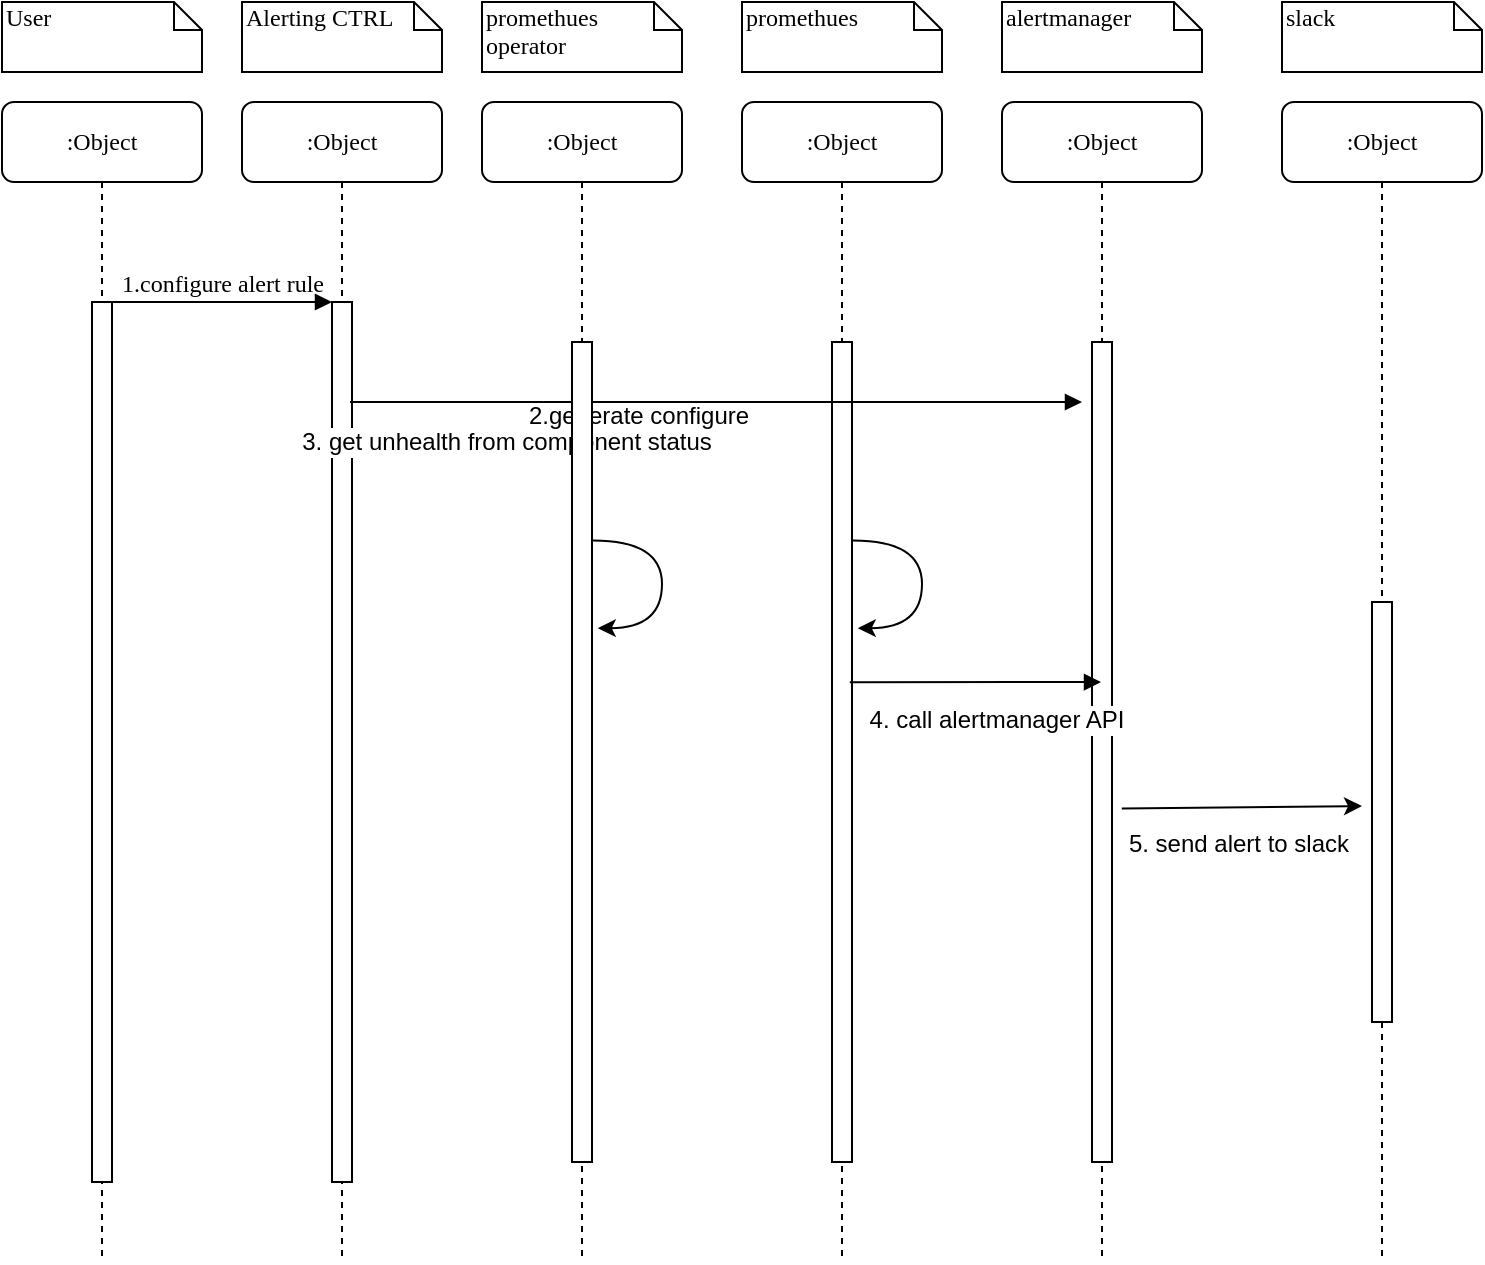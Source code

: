 <mxfile version="12.6.5" type="github">
  <diagram id="CEBkTKkAd9VMybs_fd6C" name="Page-1">
    <mxGraphModel dx="1373" dy="814" grid="1" gridSize="10" guides="1" tooltips="1" connect="1" arrows="1" fold="1" page="1" pageScale="1" pageWidth="827" pageHeight="1169" math="0" shadow="0">
      <root>
        <mxCell id="0"/>
        <mxCell id="1" parent="0"/>
        <mxCell id="VQfqHXgaRlEQjkRwhj_3-1" value=":Object" style="shape=umlLifeline;perimeter=lifelinePerimeter;whiteSpace=wrap;html=1;container=1;collapsible=0;recursiveResize=0;outlineConnect=0;rounded=1;shadow=0;comic=0;labelBackgroundColor=none;strokeWidth=1;fontFamily=Verdana;fontSize=12;align=center;" vertex="1" parent="1">
          <mxGeometry x="160" y="80" width="100" height="580" as="geometry"/>
        </mxCell>
        <mxCell id="VQfqHXgaRlEQjkRwhj_3-2" value="" style="html=1;points=[];perimeter=orthogonalPerimeter;rounded=0;shadow=0;comic=0;labelBackgroundColor=none;strokeWidth=1;fontFamily=Verdana;fontSize=12;align=center;" vertex="1" parent="VQfqHXgaRlEQjkRwhj_3-1">
          <mxGeometry x="45" y="100" width="10" height="440" as="geometry"/>
        </mxCell>
        <mxCell id="VQfqHXgaRlEQjkRwhj_3-3" value=":Object" style="shape=umlLifeline;perimeter=lifelinePerimeter;whiteSpace=wrap;html=1;container=1;collapsible=0;recursiveResize=0;outlineConnect=0;rounded=1;shadow=0;comic=0;labelBackgroundColor=none;strokeWidth=1;fontFamily=Verdana;fontSize=12;align=center;" vertex="1" parent="1">
          <mxGeometry x="410" y="80" width="100" height="580" as="geometry"/>
        </mxCell>
        <mxCell id="VQfqHXgaRlEQjkRwhj_3-4" value="" style="html=1;points=[];perimeter=orthogonalPerimeter;rounded=0;shadow=0;comic=0;labelBackgroundColor=none;strokeWidth=1;fontFamily=Verdana;fontSize=12;align=center;" vertex="1" parent="VQfqHXgaRlEQjkRwhj_3-3">
          <mxGeometry x="45" y="120" width="10" height="410" as="geometry"/>
        </mxCell>
        <mxCell id="VQfqHXgaRlEQjkRwhj_3-5" value="" style="curved=1;endArrow=classic;html=1;exitX=0.989;exitY=0.242;exitDx=0;exitDy=0;exitPerimeter=0;entryX=1.289;entryY=0.349;entryDx=0;entryDy=0;entryPerimeter=0;" edge="1" parent="VQfqHXgaRlEQjkRwhj_3-3" source="VQfqHXgaRlEQjkRwhj_3-4" target="VQfqHXgaRlEQjkRwhj_3-4">
          <mxGeometry width="50" height="50" relative="1" as="geometry">
            <mxPoint x="-300" y="650" as="sourcePoint"/>
            <mxPoint x="-250" y="600" as="targetPoint"/>
            <Array as="points">
              <mxPoint x="90" y="219"/>
              <mxPoint x="90" y="263"/>
            </Array>
          </mxGeometry>
        </mxCell>
        <mxCell id="VQfqHXgaRlEQjkRwhj_3-6" value=":Object" style="shape=umlLifeline;perimeter=lifelinePerimeter;whiteSpace=wrap;html=1;container=1;collapsible=0;recursiveResize=0;outlineConnect=0;rounded=1;shadow=0;comic=0;labelBackgroundColor=none;strokeWidth=1;fontFamily=Verdana;fontSize=12;align=center;" vertex="1" parent="1">
          <mxGeometry x="540" y="80" width="100" height="580" as="geometry"/>
        </mxCell>
        <mxCell id="VQfqHXgaRlEQjkRwhj_3-7" value="" style="html=1;points=[];perimeter=orthogonalPerimeter;rounded=0;shadow=0;comic=0;labelBackgroundColor=none;strokeWidth=1;fontFamily=Verdana;fontSize=12;align=center;" vertex="1" parent="VQfqHXgaRlEQjkRwhj_3-6">
          <mxGeometry x="45" y="120" width="10" height="410" as="geometry"/>
        </mxCell>
        <mxCell id="VQfqHXgaRlEQjkRwhj_3-8" value=":Object" style="shape=umlLifeline;perimeter=lifelinePerimeter;whiteSpace=wrap;html=1;container=1;collapsible=0;recursiveResize=0;outlineConnect=0;rounded=1;shadow=0;comic=0;labelBackgroundColor=none;strokeWidth=1;fontFamily=Verdana;fontSize=12;align=center;" vertex="1" parent="1">
          <mxGeometry x="680" y="80" width="100" height="580" as="geometry"/>
        </mxCell>
        <mxCell id="VQfqHXgaRlEQjkRwhj_3-9" value="" style="html=1;points=[];perimeter=orthogonalPerimeter;rounded=0;shadow=0;comic=0;labelBackgroundColor=none;strokeWidth=1;fontFamily=Verdana;fontSize=12;align=center;" vertex="1" parent="VQfqHXgaRlEQjkRwhj_3-8">
          <mxGeometry x="45" y="250" width="10" height="210" as="geometry"/>
        </mxCell>
        <mxCell id="VQfqHXgaRlEQjkRwhj_3-10" value=":Object" style="shape=umlLifeline;perimeter=lifelinePerimeter;whiteSpace=wrap;html=1;container=1;collapsible=0;recursiveResize=0;outlineConnect=0;rounded=1;shadow=0;comic=0;labelBackgroundColor=none;strokeWidth=1;fontFamily=Verdana;fontSize=12;align=center;" vertex="1" parent="1">
          <mxGeometry x="40" y="80" width="100" height="580" as="geometry"/>
        </mxCell>
        <mxCell id="VQfqHXgaRlEQjkRwhj_3-11" value="" style="html=1;points=[];perimeter=orthogonalPerimeter;rounded=0;shadow=0;comic=0;labelBackgroundColor=none;strokeWidth=1;fontFamily=Verdana;fontSize=12;align=center;" vertex="1" parent="VQfqHXgaRlEQjkRwhj_3-10">
          <mxGeometry x="45" y="100" width="10" height="440" as="geometry"/>
        </mxCell>
        <mxCell id="VQfqHXgaRlEQjkRwhj_3-12" value="1.configure alert rule" style="html=1;verticalAlign=bottom;endArrow=block;entryX=0;entryY=0;labelBackgroundColor=none;fontFamily=Verdana;fontSize=12;edgeStyle=elbowEdgeStyle;elbow=vertical;" edge="1" parent="1" source="VQfqHXgaRlEQjkRwhj_3-11" target="VQfqHXgaRlEQjkRwhj_3-2">
          <mxGeometry relative="1" as="geometry">
            <mxPoint x="220" y="190" as="sourcePoint"/>
          </mxGeometry>
        </mxCell>
        <mxCell id="VQfqHXgaRlEQjkRwhj_3-13" value="User" style="shape=note;whiteSpace=wrap;html=1;size=14;verticalAlign=top;align=left;spacingTop=-6;rounded=0;shadow=0;comic=0;labelBackgroundColor=none;strokeWidth=1;fontFamily=Verdana;fontSize=12" vertex="1" parent="1">
          <mxGeometry x="40" y="30" width="100" height="35" as="geometry"/>
        </mxCell>
        <mxCell id="VQfqHXgaRlEQjkRwhj_3-14" value="Alerting CTRL" style="shape=note;whiteSpace=wrap;html=1;size=14;verticalAlign=top;align=left;spacingTop=-6;rounded=0;shadow=0;comic=0;labelBackgroundColor=none;strokeWidth=1;fontFamily=Verdana;fontSize=12" vertex="1" parent="1">
          <mxGeometry x="160" y="30" width="100" height="35" as="geometry"/>
        </mxCell>
        <mxCell id="VQfqHXgaRlEQjkRwhj_3-15" value="promethues" style="shape=note;whiteSpace=wrap;html=1;size=14;verticalAlign=top;align=left;spacingTop=-6;rounded=0;shadow=0;comic=0;labelBackgroundColor=none;strokeWidth=1;fontFamily=Verdana;fontSize=12" vertex="1" parent="1">
          <mxGeometry x="410" y="30" width="100" height="35" as="geometry"/>
        </mxCell>
        <mxCell id="VQfqHXgaRlEQjkRwhj_3-16" value="alertmanager" style="shape=note;whiteSpace=wrap;html=1;size=14;verticalAlign=top;align=left;spacingTop=-6;rounded=0;shadow=0;comic=0;labelBackgroundColor=none;strokeWidth=1;fontFamily=Verdana;fontSize=12" vertex="1" parent="1">
          <mxGeometry x="540" y="30" width="100" height="35" as="geometry"/>
        </mxCell>
        <mxCell id="VQfqHXgaRlEQjkRwhj_3-17" value="slack" style="shape=note;whiteSpace=wrap;html=1;size=14;verticalAlign=top;align=left;spacingTop=-6;rounded=0;shadow=0;comic=0;labelBackgroundColor=none;strokeWidth=1;fontFamily=Verdana;fontSize=12" vertex="1" parent="1">
          <mxGeometry x="680" y="30" width="100" height="35" as="geometry"/>
        </mxCell>
        <mxCell id="VQfqHXgaRlEQjkRwhj_3-18" value="" style="html=1;verticalAlign=bottom;endArrow=block;labelBackgroundColor=none;fontFamily=Verdana;fontSize=12;edgeStyle=elbowEdgeStyle;elbow=vertical;" edge="1" parent="1">
          <mxGeometry x="0.684" y="-80" relative="1" as="geometry">
            <mxPoint x="214" y="230" as="sourcePoint"/>
            <mxPoint x="580" y="230" as="targetPoint"/>
            <Array as="points">
              <mxPoint x="360" y="230"/>
            </Array>
            <mxPoint as="offset"/>
          </mxGeometry>
        </mxCell>
        <mxCell id="VQfqHXgaRlEQjkRwhj_3-19" value="3. get unhealth from component status" style="text;html=1;align=center;verticalAlign=middle;resizable=0;points=[];labelBackgroundColor=#ffffff;" vertex="1" connectable="0" parent="VQfqHXgaRlEQjkRwhj_3-18">
          <mxGeometry x="-0.723" y="-1" relative="1" as="geometry">
            <mxPoint x="27" y="19" as="offset"/>
          </mxGeometry>
        </mxCell>
        <mxCell id="VQfqHXgaRlEQjkRwhj_3-20" value="2.generate configure" style="text;html=1;align=center;verticalAlign=middle;resizable=0;points=[];autosize=1;" vertex="1" parent="1">
          <mxGeometry x="293" y="227" width="130" height="20" as="geometry"/>
        </mxCell>
        <mxCell id="VQfqHXgaRlEQjkRwhj_3-21" value="" style="html=1;verticalAlign=bottom;endArrow=block;labelBackgroundColor=none;fontFamily=Verdana;fontSize=12;edgeStyle=elbowEdgeStyle;elbow=vertical;exitX=0.889;exitY=0.415;exitDx=0;exitDy=0;exitPerimeter=0;" edge="1" parent="1" source="VQfqHXgaRlEQjkRwhj_3-4" target="VQfqHXgaRlEQjkRwhj_3-6">
          <mxGeometry x="1" y="-176" relative="1" as="geometry">
            <mxPoint x="470" y="370" as="sourcePoint"/>
            <mxPoint x="440" y="391" as="targetPoint"/>
            <Array as="points">
              <mxPoint x="570" y="370"/>
              <mxPoint x="460" y="391"/>
            </Array>
            <mxPoint x="166" y="-117" as="offset"/>
          </mxGeometry>
        </mxCell>
        <mxCell id="VQfqHXgaRlEQjkRwhj_3-22" value="4. call alertmanager API" style="text;html=1;align=center;verticalAlign=middle;resizable=0;points=[];labelBackgroundColor=#ffffff;" vertex="1" connectable="0" parent="VQfqHXgaRlEQjkRwhj_3-21">
          <mxGeometry x="-0.723" y="-1" relative="1" as="geometry">
            <mxPoint x="56" y="18" as="offset"/>
          </mxGeometry>
        </mxCell>
        <mxCell id="VQfqHXgaRlEQjkRwhj_3-23" value="" style="endArrow=classic;html=1;exitX=1.489;exitY=0.569;exitDx=0;exitDy=0;exitPerimeter=0;" edge="1" parent="1" source="VQfqHXgaRlEQjkRwhj_3-7">
          <mxGeometry x="0.323" y="-18" width="50" height="50" relative="1" as="geometry">
            <mxPoint x="620" y="432" as="sourcePoint"/>
            <mxPoint x="720" y="432" as="targetPoint"/>
            <mxPoint as="offset"/>
          </mxGeometry>
        </mxCell>
        <mxCell id="VQfqHXgaRlEQjkRwhj_3-24" value="5. send alert to slack" style="text;html=1;align=center;verticalAlign=middle;resizable=0;points=[];labelBackgroundColor=#ffffff;" vertex="1" connectable="0" parent="VQfqHXgaRlEQjkRwhj_3-23">
          <mxGeometry x="-0.304" y="-1" relative="1" as="geometry">
            <mxPoint x="15.5" y="17" as="offset"/>
          </mxGeometry>
        </mxCell>
        <mxCell id="VQfqHXgaRlEQjkRwhj_3-25" value=":Object" style="shape=umlLifeline;perimeter=lifelinePerimeter;whiteSpace=wrap;html=1;container=1;collapsible=0;recursiveResize=0;outlineConnect=0;rounded=1;shadow=0;comic=0;labelBackgroundColor=none;strokeWidth=1;fontFamily=Verdana;fontSize=12;align=center;" vertex="1" parent="1">
          <mxGeometry x="280" y="80" width="100" height="580" as="geometry"/>
        </mxCell>
        <mxCell id="VQfqHXgaRlEQjkRwhj_3-26" value="" style="html=1;points=[];perimeter=orthogonalPerimeter;rounded=0;shadow=0;comic=0;labelBackgroundColor=none;strokeWidth=1;fontFamily=Verdana;fontSize=12;align=center;" vertex="1" parent="VQfqHXgaRlEQjkRwhj_3-25">
          <mxGeometry x="45" y="120" width="10" height="410" as="geometry"/>
        </mxCell>
        <mxCell id="VQfqHXgaRlEQjkRwhj_3-27" value="" style="curved=1;endArrow=classic;html=1;exitX=0.989;exitY=0.242;exitDx=0;exitDy=0;exitPerimeter=0;entryX=1.289;entryY=0.349;entryDx=0;entryDy=0;entryPerimeter=0;" edge="1" parent="VQfqHXgaRlEQjkRwhj_3-25" source="VQfqHXgaRlEQjkRwhj_3-26" target="VQfqHXgaRlEQjkRwhj_3-26">
          <mxGeometry width="50" height="50" relative="1" as="geometry">
            <mxPoint x="-300" y="650" as="sourcePoint"/>
            <mxPoint x="-250" y="600" as="targetPoint"/>
            <Array as="points">
              <mxPoint x="90" y="219"/>
              <mxPoint x="90" y="263"/>
            </Array>
          </mxGeometry>
        </mxCell>
        <mxCell id="VQfqHXgaRlEQjkRwhj_3-28" value="promethues&lt;br&gt;operator" style="shape=note;whiteSpace=wrap;html=1;size=14;verticalAlign=top;align=left;spacingTop=-6;rounded=0;shadow=0;comic=0;labelBackgroundColor=none;strokeWidth=1;fontFamily=Verdana;fontSize=12" vertex="1" parent="1">
          <mxGeometry x="280" y="30" width="100" height="35" as="geometry"/>
        </mxCell>
      </root>
    </mxGraphModel>
  </diagram>
</mxfile>
